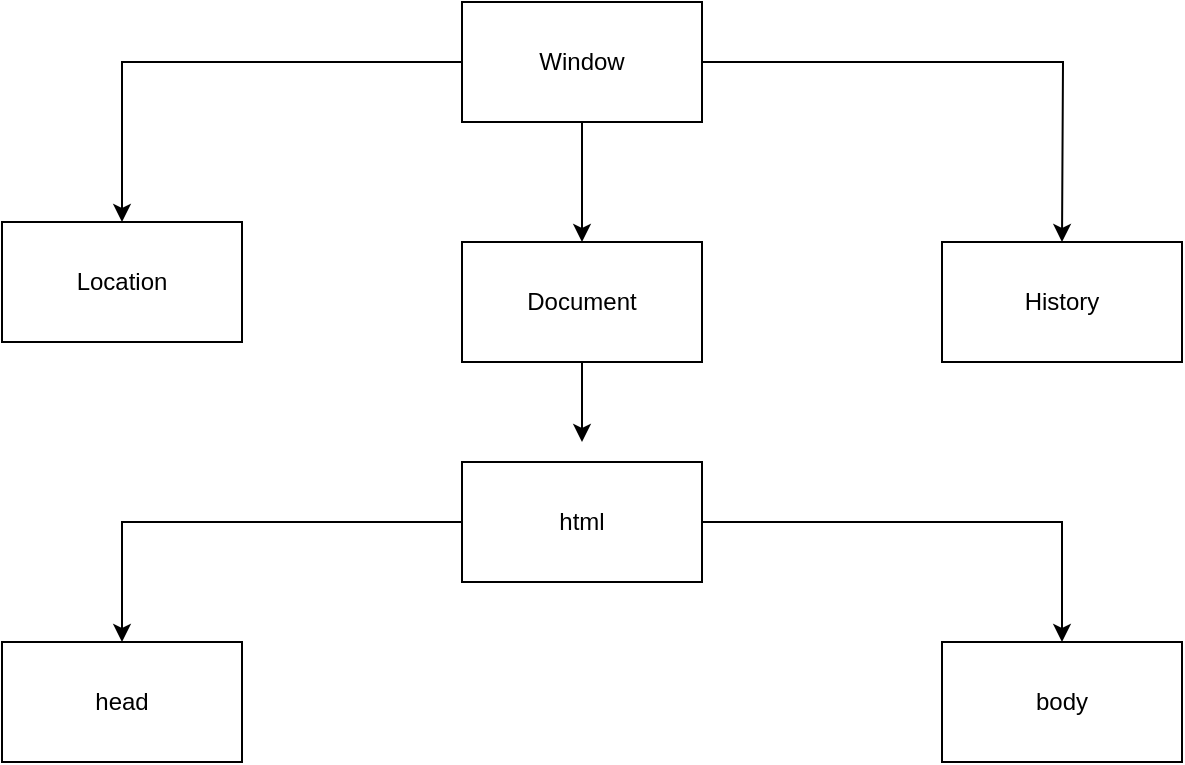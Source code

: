 <mxfile version="20.8.13" type="device"><diagram name="Página-1" id="MNJySJnOvbst3i3esW_7"><mxGraphModel dx="796" dy="456" grid="1" gridSize="10" guides="1" tooltips="1" connect="1" arrows="1" fold="1" page="1" pageScale="1" pageWidth="827" pageHeight="1169" math="0" shadow="0"><root><mxCell id="0"/><mxCell id="1" parent="0"/><mxCell id="1XZG9lMqzWr-TIkbCtnA-3" style="edgeStyle=orthogonalEdgeStyle;rounded=0;orthogonalLoop=1;jettySize=auto;html=1;entryX=0.5;entryY=0;entryDx=0;entryDy=0;" edge="1" parent="1" source="1XZG9lMqzWr-TIkbCtnA-1" target="1XZG9lMqzWr-TIkbCtnA-2"><mxGeometry relative="1" as="geometry"/></mxCell><mxCell id="1XZG9lMqzWr-TIkbCtnA-4" style="edgeStyle=orthogonalEdgeStyle;rounded=0;orthogonalLoop=1;jettySize=auto;html=1;" edge="1" parent="1" source="1XZG9lMqzWr-TIkbCtnA-1"><mxGeometry relative="1" as="geometry"><mxPoint x="680" y="200" as="targetPoint"/></mxGeometry></mxCell><mxCell id="1XZG9lMqzWr-TIkbCtnA-7" style="edgeStyle=orthogonalEdgeStyle;rounded=0;orthogonalLoop=1;jettySize=auto;html=1;" edge="1" parent="1" source="1XZG9lMqzWr-TIkbCtnA-1" target="1XZG9lMqzWr-TIkbCtnA-6"><mxGeometry relative="1" as="geometry"/></mxCell><mxCell id="1XZG9lMqzWr-TIkbCtnA-1" value="Window" style="rounded=0;whiteSpace=wrap;html=1;" vertex="1" parent="1"><mxGeometry x="380" y="80" width="120" height="60" as="geometry"/></mxCell><mxCell id="1XZG9lMqzWr-TIkbCtnA-2" value="Location" style="rounded=0;whiteSpace=wrap;html=1;" vertex="1" parent="1"><mxGeometry x="150" y="190" width="120" height="60" as="geometry"/></mxCell><mxCell id="1XZG9lMqzWr-TIkbCtnA-5" value="History" style="rounded=0;whiteSpace=wrap;html=1;" vertex="1" parent="1"><mxGeometry x="620" y="200" width="120" height="60" as="geometry"/></mxCell><mxCell id="1XZG9lMqzWr-TIkbCtnA-13" style="edgeStyle=orthogonalEdgeStyle;rounded=0;orthogonalLoop=1;jettySize=auto;html=1;" edge="1" parent="1" source="1XZG9lMqzWr-TIkbCtnA-6"><mxGeometry relative="1" as="geometry"><mxPoint x="440" y="300" as="targetPoint"/></mxGeometry></mxCell><mxCell id="1XZG9lMqzWr-TIkbCtnA-6" value="Document" style="rounded=0;whiteSpace=wrap;html=1;" vertex="1" parent="1"><mxGeometry x="380" y="200" width="120" height="60" as="geometry"/></mxCell><mxCell id="1XZG9lMqzWr-TIkbCtnA-11" style="edgeStyle=orthogonalEdgeStyle;rounded=0;orthogonalLoop=1;jettySize=auto;html=1;" edge="1" parent="1" source="1XZG9lMqzWr-TIkbCtnA-8" target="1XZG9lMqzWr-TIkbCtnA-10"><mxGeometry relative="1" as="geometry"/></mxCell><mxCell id="1XZG9lMqzWr-TIkbCtnA-12" style="edgeStyle=orthogonalEdgeStyle;rounded=0;orthogonalLoop=1;jettySize=auto;html=1;" edge="1" parent="1" source="1XZG9lMqzWr-TIkbCtnA-8" target="1XZG9lMqzWr-TIkbCtnA-9"><mxGeometry relative="1" as="geometry"/></mxCell><mxCell id="1XZG9lMqzWr-TIkbCtnA-8" value="html" style="rounded=0;whiteSpace=wrap;html=1;" vertex="1" parent="1"><mxGeometry x="380" y="310" width="120" height="60" as="geometry"/></mxCell><mxCell id="1XZG9lMqzWr-TIkbCtnA-9" value="head" style="rounded=0;whiteSpace=wrap;html=1;" vertex="1" parent="1"><mxGeometry x="150" y="400" width="120" height="60" as="geometry"/></mxCell><mxCell id="1XZG9lMqzWr-TIkbCtnA-10" value="body" style="rounded=0;whiteSpace=wrap;html=1;" vertex="1" parent="1"><mxGeometry x="620" y="400" width="120" height="60" as="geometry"/></mxCell></root></mxGraphModel></diagram></mxfile>